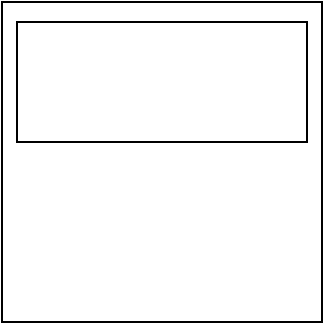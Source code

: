 <mxfile version="15.9.4" type="github">
  <diagram id="ImSOmxCMvv7rnsMXgmPj" name="Page-1">
    <mxGraphModel dx="813" dy="435" grid="1" gridSize="10" guides="1" tooltips="1" connect="1" arrows="1" fold="1" page="1" pageScale="1" pageWidth="827" pageHeight="1169" math="0" shadow="0">
      <root>
        <mxCell id="0" />
        <mxCell id="1" parent="0" />
        <mxCell id="8f9JWPtHYaes-2mYCXaW-1" value="" style="whiteSpace=wrap;html=1;aspect=fixed;" vertex="1" parent="1">
          <mxGeometry x="60" y="160" width="160" height="160" as="geometry" />
        </mxCell>
        <mxCell id="8f9JWPtHYaes-2mYCXaW-2" value="" style="rounded=0;whiteSpace=wrap;html=1;" vertex="1" parent="1">
          <mxGeometry x="67.5" y="170" width="145" height="60" as="geometry" />
        </mxCell>
      </root>
    </mxGraphModel>
  </diagram>
</mxfile>
